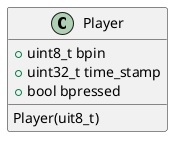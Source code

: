@startuml

class Player {
+ uint8_t bpin
+ uint32_t time_stamp
+ bool bpressed
Player(uit8_t)
}

@enduml
